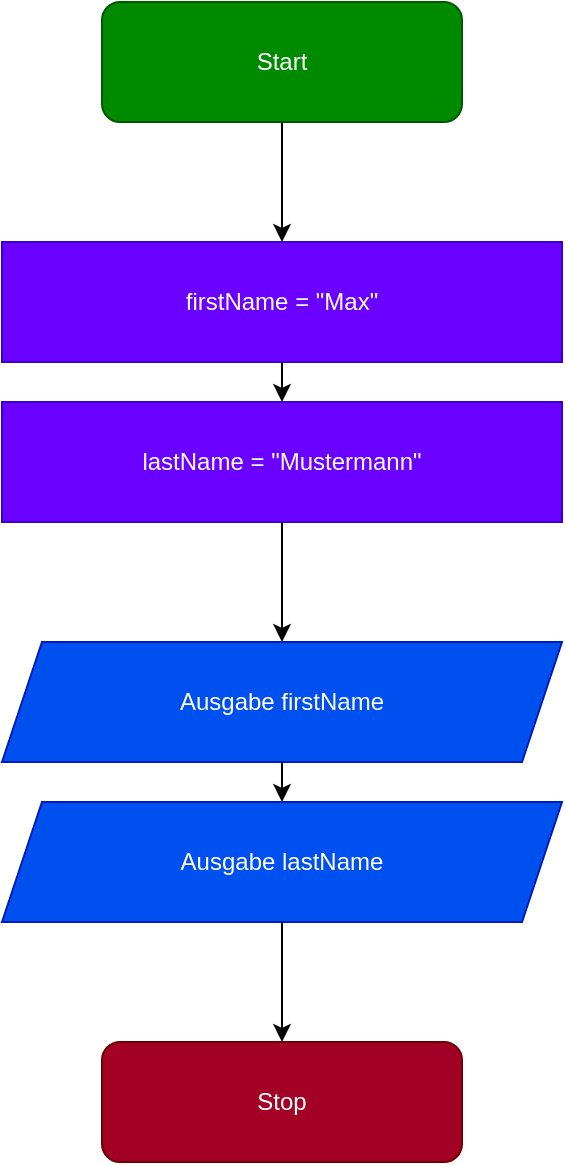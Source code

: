 <mxfile>
    <diagram id="2LGMeDwNRx20qRGF0dhz" name="PAP1">
        <mxGraphModel dx="1118" dy="764" grid="1" gridSize="10" guides="1" tooltips="1" connect="1" arrows="1" fold="1" page="1" pageScale="1" pageWidth="827" pageHeight="1169" math="0" shadow="0">
            <root>
                <mxCell id="0"/>
                <mxCell id="1" parent="0"/>
                <mxCell id="U_c_Q4kzI1TOE5pmw-iA-10" value="" style="edgeStyle=none;html=1;" parent="1" source="2" target="5" edge="1">
                    <mxGeometry relative="1" as="geometry"/>
                </mxCell>
                <mxCell id="2" value="Start" style="rounded=1;whiteSpace=wrap;html=1;fillColor=#008a00;fontColor=#ffffff;strokeColor=#005700;" parent="1" vertex="1">
                    <mxGeometry x="290" y="50" width="180" height="60" as="geometry"/>
                </mxCell>
                <mxCell id="4" value="Stop" style="rounded=1;whiteSpace=wrap;html=1;fillColor=#a20025;fontColor=#ffffff;strokeColor=#6F0000;" parent="1" vertex="1">
                    <mxGeometry x="290" y="570" width="180" height="60" as="geometry"/>
                </mxCell>
                <mxCell id="U_c_Q4kzI1TOE5pmw-iA-11" value="" style="edgeStyle=none;html=1;" parent="1" source="5" target="6" edge="1">
                    <mxGeometry relative="1" as="geometry"/>
                </mxCell>
                <mxCell id="5" value="firstName = &quot;Max&quot;" style="rounded=0;whiteSpace=wrap;html=1;fillColor=#6a00ff;fontColor=#ffffff;strokeColor=#3700CC;" parent="1" vertex="1">
                    <mxGeometry x="240" y="170" width="280" height="60" as="geometry"/>
                </mxCell>
                <mxCell id="U_c_Q4kzI1TOE5pmw-iA-9" value="" style="edgeStyle=none;html=1;" parent="1" source="6" target="7" edge="1">
                    <mxGeometry relative="1" as="geometry"/>
                </mxCell>
                <mxCell id="6" value="lastName = &quot;Mustermann&quot;" style="rounded=0;whiteSpace=wrap;html=1;glass=0;shadow=0;fillColor=#6a00ff;fontColor=#ffffff;strokeColor=#3700CC;" parent="1" vertex="1">
                    <mxGeometry x="240" y="250" width="280" height="60" as="geometry"/>
                </mxCell>
                <mxCell id="U_c_Q4kzI1TOE5pmw-iA-12" value="" style="edgeStyle=none;html=1;" parent="1" source="7" target="8" edge="1">
                    <mxGeometry relative="1" as="geometry"/>
                </mxCell>
                <mxCell id="7" value="Ausgabe firstName" style="shape=parallelogram;perimeter=parallelogramPerimeter;whiteSpace=wrap;html=1;fixedSize=1;rounded=0;shadow=0;glass=0;fillColor=#0050ef;fontColor=#ffffff;strokeColor=#001DBC;" parent="1" vertex="1">
                    <mxGeometry x="240" y="370" width="280" height="60" as="geometry"/>
                </mxCell>
                <mxCell id="U_c_Q4kzI1TOE5pmw-iA-8" value="" style="edgeStyle=none;html=1;" parent="1" source="8" target="4" edge="1">
                    <mxGeometry relative="1" as="geometry"/>
                </mxCell>
                <mxCell id="8" value="Ausgabe lastName" style="shape=parallelogram;perimeter=parallelogramPerimeter;whiteSpace=wrap;html=1;fixedSize=1;rounded=0;shadow=0;glass=0;fillColor=#0050ef;fontColor=#ffffff;strokeColor=#001DBC;" parent="1" vertex="1">
                    <mxGeometry x="240" y="450" width="280" height="60" as="geometry"/>
                </mxCell>
            </root>
        </mxGraphModel>
    </diagram>
</mxfile>